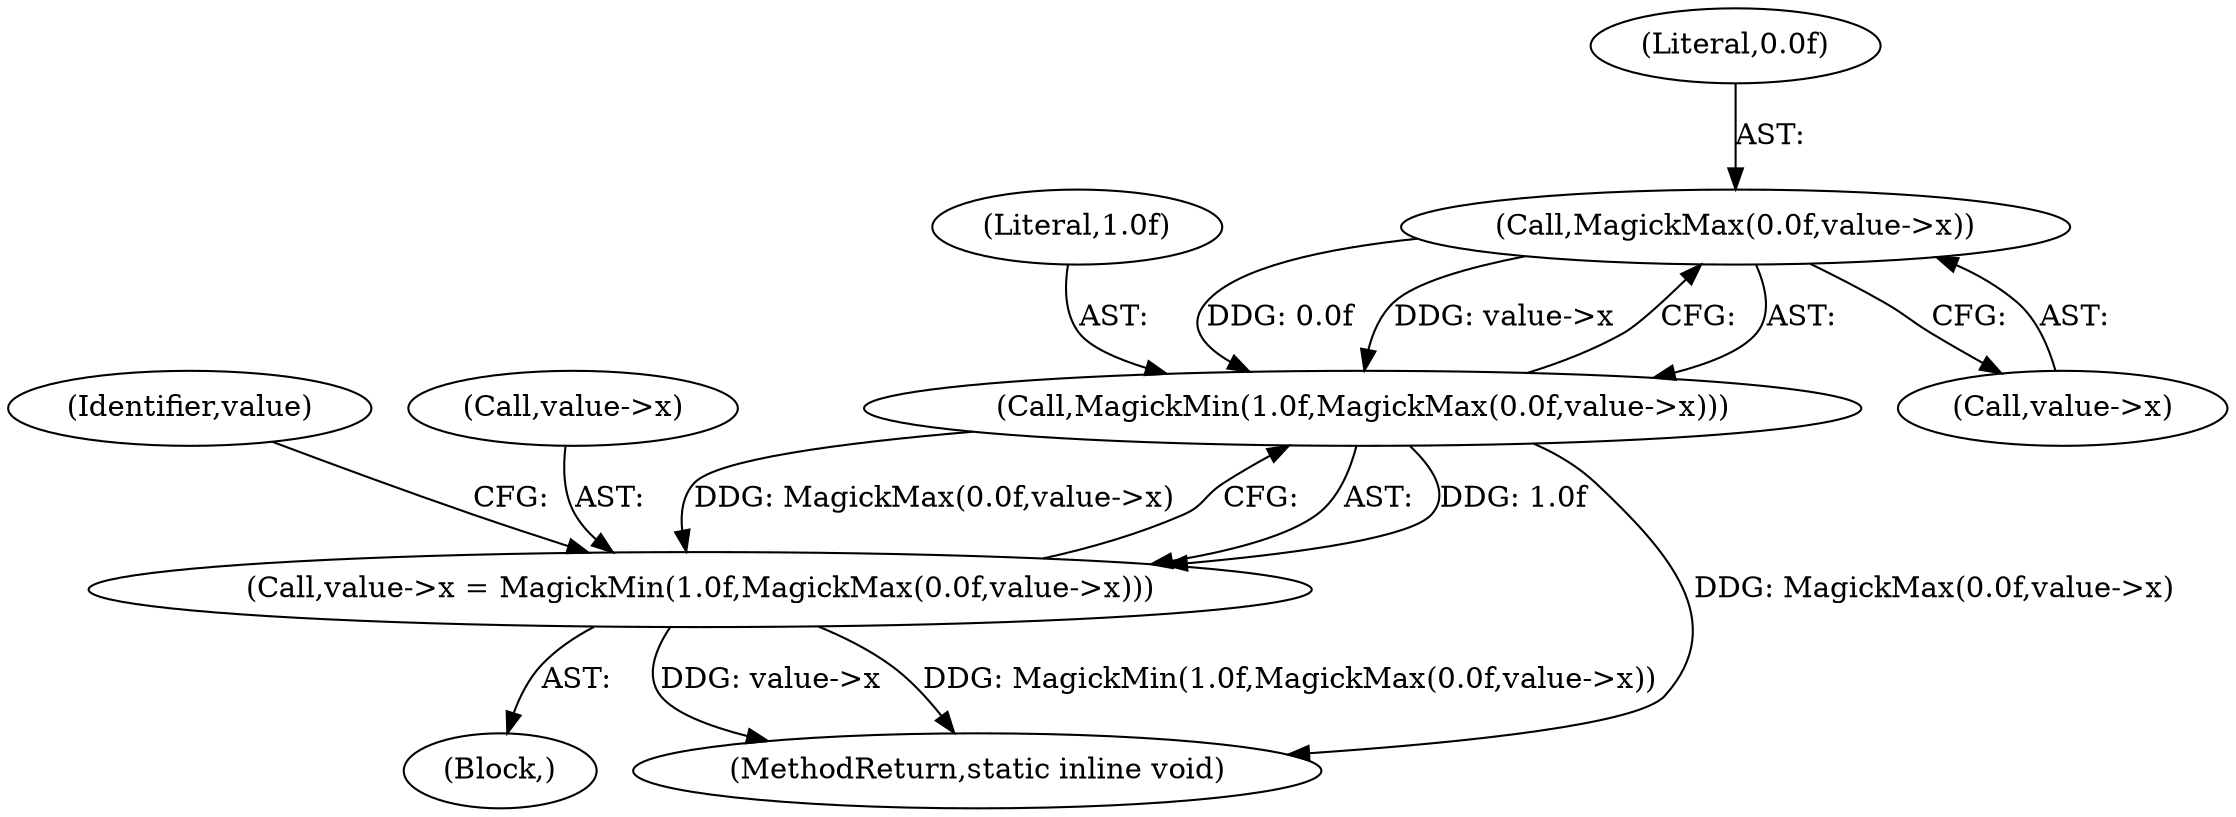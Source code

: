 digraph "0_ImageMagick_d7325bac173492b358417a0ad49fabad44447d52_7@pointer" {
"1000109" [label="(Call,MagickMax(0.0f,value->x))"];
"1000107" [label="(Call,MagickMin(1.0f,MagickMax(0.0f,value->x)))"];
"1000103" [label="(Call,value->x = MagickMin(1.0f,MagickMax(0.0f,value->x)))"];
"1000110" [label="(Literal,0.0f)"];
"1000109" [label="(Call,MagickMax(0.0f,value->x))"];
"1000116" [label="(Identifier,value)"];
"1000107" [label="(Call,MagickMin(1.0f,MagickMax(0.0f,value->x)))"];
"1000108" [label="(Literal,1.0f)"];
"1000103" [label="(Call,value->x = MagickMin(1.0f,MagickMax(0.0f,value->x)))"];
"1000104" [label="(Call,value->x)"];
"1000111" [label="(Call,value->x)"];
"1000147" [label="(MethodReturn,static inline void)"];
"1000102" [label="(Block,)"];
"1000109" -> "1000107"  [label="AST: "];
"1000109" -> "1000111"  [label="CFG: "];
"1000110" -> "1000109"  [label="AST: "];
"1000111" -> "1000109"  [label="AST: "];
"1000107" -> "1000109"  [label="CFG: "];
"1000109" -> "1000107"  [label="DDG: 0.0f"];
"1000109" -> "1000107"  [label="DDG: value->x"];
"1000107" -> "1000103"  [label="AST: "];
"1000108" -> "1000107"  [label="AST: "];
"1000103" -> "1000107"  [label="CFG: "];
"1000107" -> "1000147"  [label="DDG: MagickMax(0.0f,value->x)"];
"1000107" -> "1000103"  [label="DDG: 1.0f"];
"1000107" -> "1000103"  [label="DDG: MagickMax(0.0f,value->x)"];
"1000103" -> "1000102"  [label="AST: "];
"1000104" -> "1000103"  [label="AST: "];
"1000116" -> "1000103"  [label="CFG: "];
"1000103" -> "1000147"  [label="DDG: MagickMin(1.0f,MagickMax(0.0f,value->x))"];
"1000103" -> "1000147"  [label="DDG: value->x"];
}
